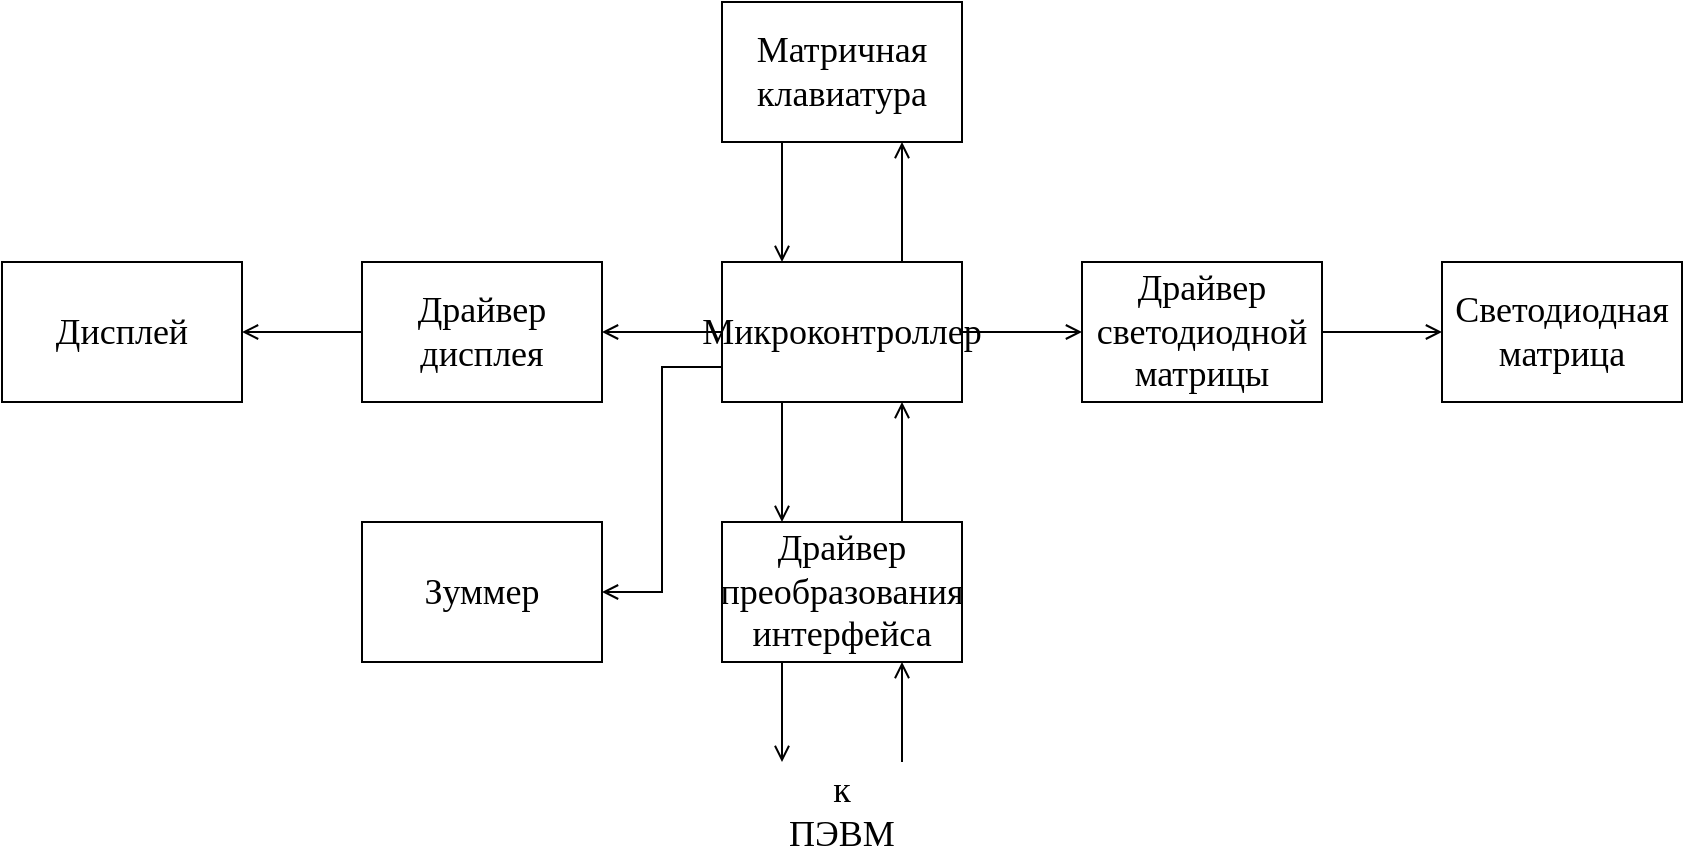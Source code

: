 <mxfile version="20.3.0" type="device" pages="3"><diagram id="gZY5nAi7pSTXaGhtXxRs" name="Страница 1"><mxGraphModel dx="980" dy="663" grid="1" gridSize="10" guides="1" tooltips="1" connect="1" arrows="1" fold="1" page="1" pageScale="1" pageWidth="2336" pageHeight="1654" background="#FFFFFF" math="0" shadow="0"><root><mxCell id="0"/><mxCell id="1" parent="0"/><mxCell id="Z1z3x6iXnalnk8EEtvlS-1" value="&lt;font style=&quot;font-size: 18px;&quot;&gt;Микроконтроллер&lt;/font&gt;" style="rounded=0;whiteSpace=wrap;html=1;fontFamily=GOST type A;fontSource=http%3A%2F%2Ffonts.cdnfonts.com%2Fcss%2Fgost-type-a;" parent="1" vertex="1"><mxGeometry x="420" y="190" width="120" height="70" as="geometry"/></mxCell><mxCell id="Z1z3x6iXnalnk8EEtvlS-2" value="Матричная клавиатура" style="rounded=0;whiteSpace=wrap;html=1;fontFamily=GOST type A;fontSource=http%3A%2F%2Ffonts.cdnfonts.com%2Fcss%2Fgost-type-a;fontSize=18;" parent="1" vertex="1"><mxGeometry x="420" y="60" width="120" height="70" as="geometry"/></mxCell><mxCell id="Z1z3x6iXnalnk8EEtvlS-3" value="Драйвер светодиодной матрицы" style="rounded=0;whiteSpace=wrap;html=1;fontFamily=GOST type A;fontSource=http%3A%2F%2Ffonts.cdnfonts.com%2Fcss%2Fgost-type-a;fontSize=18;" parent="1" vertex="1"><mxGeometry x="600" y="190" width="120" height="70" as="geometry"/></mxCell><mxCell id="Z1z3x6iXnalnk8EEtvlS-4" value="Светодиодная матрица" style="rounded=0;whiteSpace=wrap;html=1;fontFamily=GOST type A;fontSource=http%3A%2F%2Ffonts.cdnfonts.com%2Fcss%2Fgost-type-a;fontSize=18;" parent="1" vertex="1"><mxGeometry x="780" y="190" width="120" height="70" as="geometry"/></mxCell><mxCell id="Z1z3x6iXnalnk8EEtvlS-5" value="Драйвер преобразования интерфейса" style="rounded=0;whiteSpace=wrap;html=1;fontFamily=GOST type A;fontSource=http%3A%2F%2Ffonts.cdnfonts.com%2Fcss%2Fgost-type-a;fontSize=18;" parent="1" vertex="1"><mxGeometry x="420" y="320" width="120" height="70" as="geometry"/></mxCell><mxCell id="Z1z3x6iXnalnk8EEtvlS-6" value="Зуммер" style="rounded=0;whiteSpace=wrap;html=1;fontFamily=GOST type A;fontSource=http%3A%2F%2Ffonts.cdnfonts.com%2Fcss%2Fgost-type-a;fontSize=18;" parent="1" vertex="1"><mxGeometry x="240" y="320" width="120" height="70" as="geometry"/></mxCell><mxCell id="Z1z3x6iXnalnk8EEtvlS-7" value="Драйвер дисплея" style="rounded=0;whiteSpace=wrap;html=1;fontFamily=GOST type A;fontSource=http%3A%2F%2Ffonts.cdnfonts.com%2Fcss%2Fgost-type-a;fontSize=18;" parent="1" vertex="1"><mxGeometry x="240" y="190" width="120" height="70" as="geometry"/></mxCell><mxCell id="Z1z3x6iXnalnk8EEtvlS-8" value="Дисплей" style="rounded=0;whiteSpace=wrap;html=1;fontFamily=GOST type A;fontSource=http%3A%2F%2Ffonts.cdnfonts.com%2Fcss%2Fgost-type-a;fontSize=18;" parent="1" vertex="1"><mxGeometry x="60" y="190" width="120" height="70" as="geometry"/></mxCell><mxCell id="Z1z3x6iXnalnk8EEtvlS-9" value="" style="endArrow=open;html=1;rounded=0;fontFamily=GOST type A;fontSource=http%3A%2F%2Ffonts.cdnfonts.com%2Fcss%2Fgost-type-a;fontSize=18;edgeStyle=orthogonalEdgeStyle;endFill=0;endSize=6;startSize=6;exitX=0;exitY=0.5;exitDx=0;exitDy=0;entryX=1;entryY=0.5;entryDx=0;entryDy=0;" parent="1" source="Z1z3x6iXnalnk8EEtvlS-1" target="Z1z3x6iXnalnk8EEtvlS-7" edge="1"><mxGeometry width="50" height="50" relative="1" as="geometry"><mxPoint x="370" y="170" as="sourcePoint"/><mxPoint x="420" y="120" as="targetPoint"/></mxGeometry></mxCell><mxCell id="Z1z3x6iXnalnk8EEtvlS-10" value="" style="endArrow=open;html=1;rounded=0;fontFamily=GOST type A;fontSource=http%3A%2F%2Ffonts.cdnfonts.com%2Fcss%2Fgost-type-a;fontSize=18;edgeStyle=orthogonalEdgeStyle;endFill=0;endSize=6;startSize=6;exitX=0;exitY=0.5;exitDx=0;exitDy=0;entryX=1;entryY=0.5;entryDx=0;entryDy=0;" parent="1" source="Z1z3x6iXnalnk8EEtvlS-7" target="Z1z3x6iXnalnk8EEtvlS-8" edge="1"><mxGeometry width="50" height="50" relative="1" as="geometry"><mxPoint x="430" y="235" as="sourcePoint"/><mxPoint x="390" y="235" as="targetPoint"/></mxGeometry></mxCell><mxCell id="Z1z3x6iXnalnk8EEtvlS-12" value="" style="endArrow=open;html=1;rounded=0;fontFamily=GOST type A;fontSource=http%3A%2F%2Ffonts.cdnfonts.com%2Fcss%2Fgost-type-a;fontSize=18;edgeStyle=orthogonalEdgeStyle;endFill=0;endSize=6;startSize=6;exitX=1;exitY=0.5;exitDx=0;exitDy=0;entryX=0;entryY=0.5;entryDx=0;entryDy=0;" parent="1" source="Z1z3x6iXnalnk8EEtvlS-1" target="Z1z3x6iXnalnk8EEtvlS-3" edge="1"><mxGeometry width="50" height="50" relative="1" as="geometry"><mxPoint x="550" y="252.5" as="sourcePoint"/><mxPoint x="610" y="350" as="targetPoint"/></mxGeometry></mxCell><mxCell id="Z1z3x6iXnalnk8EEtvlS-13" value="" style="endArrow=open;html=1;rounded=0;fontFamily=GOST type A;fontSource=http%3A%2F%2Ffonts.cdnfonts.com%2Fcss%2Fgost-type-a;fontSize=18;edgeStyle=orthogonalEdgeStyle;endFill=0;endSize=6;startSize=6;exitX=0;exitY=0.75;exitDx=0;exitDy=0;entryX=1;entryY=0.5;entryDx=0;entryDy=0;" parent="1" source="Z1z3x6iXnalnk8EEtvlS-1" target="Z1z3x6iXnalnk8EEtvlS-6" edge="1"><mxGeometry width="50" height="50" relative="1" as="geometry"><mxPoint x="430" y="235" as="sourcePoint"/><mxPoint x="370" y="280" as="targetPoint"/></mxGeometry></mxCell><mxCell id="Z1z3x6iXnalnk8EEtvlS-14" value="" style="endArrow=open;html=1;rounded=0;fontFamily=GOST type A;fontSource=http%3A%2F%2Ffonts.cdnfonts.com%2Fcss%2Fgost-type-a;fontSize=18;edgeStyle=orthogonalEdgeStyle;endFill=0;endSize=6;startSize=6;exitX=0.25;exitY=1;exitDx=0;exitDy=0;entryX=0.25;entryY=0;entryDx=0;entryDy=0;" parent="1" source="Z1z3x6iXnalnk8EEtvlS-1" target="Z1z3x6iXnalnk8EEtvlS-5" edge="1"><mxGeometry width="50" height="50" relative="1" as="geometry"><mxPoint x="430" y="252.5" as="sourcePoint"/><mxPoint x="390" y="365" as="targetPoint"/></mxGeometry></mxCell><mxCell id="Z1z3x6iXnalnk8EEtvlS-15" value="" style="endArrow=open;html=1;rounded=0;fontFamily=GOST type A;fontSource=http%3A%2F%2Ffonts.cdnfonts.com%2Fcss%2Fgost-type-a;fontSize=18;edgeStyle=orthogonalEdgeStyle;endFill=0;endSize=6;startSize=6;exitX=0.75;exitY=0;exitDx=0;exitDy=0;entryX=0.75;entryY=1;entryDx=0;entryDy=0;" parent="1" source="Z1z3x6iXnalnk8EEtvlS-5" target="Z1z3x6iXnalnk8EEtvlS-1" edge="1"><mxGeometry width="50" height="50" relative="1" as="geometry"><mxPoint x="460" y="270" as="sourcePoint"/><mxPoint x="510" y="300" as="targetPoint"/><Array as="points"><mxPoint x="510" y="310"/><mxPoint x="510" y="310"/></Array></mxGeometry></mxCell><mxCell id="Z1z3x6iXnalnk8EEtvlS-16" value="" style="endArrow=open;html=1;rounded=0;fontFamily=GOST type A;fontSource=http%3A%2F%2Ffonts.cdnfonts.com%2Fcss%2Fgost-type-a;fontSize=18;edgeStyle=orthogonalEdgeStyle;endFill=0;endSize=6;startSize=6;exitX=0.25;exitY=1;exitDx=0;exitDy=0;" parent="1" source="Z1z3x6iXnalnk8EEtvlS-2" edge="1"><mxGeometry width="50" height="50" relative="1" as="geometry"><mxPoint x="460" y="270" as="sourcePoint"/><mxPoint x="450" y="190" as="targetPoint"/></mxGeometry></mxCell><mxCell id="Z1z3x6iXnalnk8EEtvlS-17" value="" style="endArrow=open;html=1;rounded=0;fontFamily=GOST type A;fontSource=http%3A%2F%2Ffonts.cdnfonts.com%2Fcss%2Fgost-type-a;fontSize=18;edgeStyle=orthogonalEdgeStyle;endFill=0;endSize=6;startSize=6;exitX=0.75;exitY=0;exitDx=0;exitDy=0;entryX=0.75;entryY=1;entryDx=0;entryDy=0;" parent="1" source="Z1z3x6iXnalnk8EEtvlS-1" target="Z1z3x6iXnalnk8EEtvlS-2" edge="1"><mxGeometry width="50" height="50" relative="1" as="geometry"><mxPoint x="520" y="330" as="sourcePoint"/><mxPoint x="520" y="270" as="targetPoint"/><Array as="points"><mxPoint x="510" y="170"/><mxPoint x="510" y="170"/></Array></mxGeometry></mxCell><mxCell id="Z1z3x6iXnalnk8EEtvlS-18" value="" style="endArrow=open;html=1;rounded=0;fontFamily=GOST type A;fontSource=http%3A%2F%2Ffonts.cdnfonts.com%2Fcss%2Fgost-type-a;fontSize=18;edgeStyle=orthogonalEdgeStyle;endFill=0;endSize=6;startSize=6;entryX=0;entryY=0.5;entryDx=0;entryDy=0;exitX=1;exitY=0.5;exitDx=0;exitDy=0;" parent="1" source="Z1z3x6iXnalnk8EEtvlS-3" target="Z1z3x6iXnalnk8EEtvlS-4" edge="1"><mxGeometry width="50" height="50" relative="1" as="geometry"><mxPoint x="750" y="260" as="sourcePoint"/><mxPoint x="610" y="235" as="targetPoint"/></mxGeometry></mxCell><mxCell id="kAbj_cFuzMYBu99-_kyL-1" value="" style="endArrow=open;html=1;rounded=0;fontFamily=GOST type A;fontSource=http%3A%2F%2Ffonts.cdnfonts.com%2Fcss%2Fgost-type-a;fontSize=18;edgeStyle=orthogonalEdgeStyle;endFill=0;endSize=6;startSize=6;exitX=0.25;exitY=1;exitDx=0;exitDy=0;" parent="1" source="Z1z3x6iXnalnk8EEtvlS-5" edge="1"><mxGeometry width="50" height="50" relative="1" as="geometry"><mxPoint x="460" y="270.0" as="sourcePoint"/><mxPoint x="450" y="440" as="targetPoint"/><Array as="points"><mxPoint x="450" y="410"/><mxPoint x="450" y="410"/></Array></mxGeometry></mxCell><mxCell id="kAbj_cFuzMYBu99-_kyL-2" value="" style="endArrow=open;html=1;rounded=0;fontFamily=GOST type A;fontSource=http%3A%2F%2Ffonts.cdnfonts.com%2Fcss%2Fgost-type-a;fontSize=18;edgeStyle=orthogonalEdgeStyle;endFill=0;endSize=6;startSize=6;entryX=0.75;entryY=1;entryDx=0;entryDy=0;" parent="1" target="Z1z3x6iXnalnk8EEtvlS-5" edge="1"><mxGeometry width="50" height="50" relative="1" as="geometry"><mxPoint x="510" y="440" as="sourcePoint"/><mxPoint x="520" y="270.0" as="targetPoint"/><Array as="points"><mxPoint x="510" y="420"/><mxPoint x="510" y="420"/></Array></mxGeometry></mxCell><mxCell id="kAbj_cFuzMYBu99-_kyL-3" value="&lt;font style=&quot;font-size: 18px;&quot; data-font-src=&quot;http://fonts.cdnfonts.com/css/gost-type-a&quot; face=&quot;GOST type A&quot;&gt;к ПЭВМ&lt;/font&gt;" style="text;html=1;strokeColor=none;fillColor=none;align=center;verticalAlign=middle;whiteSpace=wrap;rounded=0;" parent="1" vertex="1"><mxGeometry x="450" y="450" width="60" height="30" as="geometry"/></mxCell></root></mxGraphModel></diagram><diagram id="JX4YHHlvD8qh0GZZdLt9" name="Страница 2"><mxGraphModel dx="6100" dy="3315" grid="1" gridSize="10" guides="1" tooltips="1" connect="1" arrows="1" fold="1" page="1" pageScale="1" pageWidth="827" pageHeight="1169" math="0" shadow="0"><root><mxCell id="0"/><mxCell id="1" parent="0"/><mxCell id="EBId9_jpeWTl-M9gd-xk-1" value="начало" style="ellipse;whiteSpace=wrap;html=1;" vertex="1" parent="1"><mxGeometry x="440" y="300" width="120" height="40" as="geometry"/></mxCell><mxCell id="EBId9_jpeWTl-M9gd-xk-2" value="init_main( );" style="shape=process;whiteSpace=wrap;html=1;backgroundOutline=1;" vertex="1" parent="1"><mxGeometry x="440" y="370" width="120" height="40" as="geometry"/></mxCell><mxCell id="EBId9_jpeWTl-M9gd-xk-3" value="while(1)" style="rhombus;whiteSpace=wrap;html=1;" vertex="1" parent="1"><mxGeometry x="450" y="460" width="130" height="50" as="geometry"/></mxCell><mxCell id="EBId9_jpeWTl-M9gd-xk-4" value="key = &lt;span class=&quot;pl-c1&quot;&gt;keyboard_get_state&lt;/span&gt;();" style="shape=process;whiteSpace=wrap;html=1;backgroundOutline=1;" vertex="1" parent="1"><mxGeometry x="410" y="570" width="180" height="60" as="geometry"/></mxCell><mxCell id="EBId9_jpeWTl-M9gd-xk-5" value="active == 1?" style="rhombus;whiteSpace=wrap;html=1;" vertex="1" parent="1"><mxGeometry x="450" y="680" width="130" height="50" as="geometry"/></mxCell><mxCell id="EBId9_jpeWTl-M9gd-xk-7" value="&lt;span class=&quot;pl-c1&quot;&gt;leds_move_column&lt;/span&gt;();" style="shape=process;whiteSpace=wrap;html=1;backgroundOutline=1;" vertex="1" parent="1"><mxGeometry x="240" y="760" width="170" height="40" as="geometry"/></mxCell><mxCell id="EBId9_jpeWTl-M9gd-xk-8" value="&lt;span class=&quot;pl-c1&quot;&gt;leds_update&lt;/span&gt;();" style="shape=process;whiteSpace=wrap;html=1;backgroundOutline=1;" vertex="1" parent="1"><mxGeometry x="240" y="870" width="170" height="40" as="geometry"/></mxCell><mxCell id="EBId9_jpeWTl-M9gd-xk-9" value="(key != &lt;span class=&quot;pl-c1&quot;&gt;0&lt;/span&gt;) &amp;amp;&amp;amp; (key &amp;lt;= &lt;span class=&quot;pl-c1&quot;&gt;8&lt;/span&gt;)?" style="rhombus;whiteSpace=wrap;html=1;" vertex="1" parent="1"><mxGeometry x="230" y="970" width="190" height="60" as="geometry"/></mxCell><mxCell id="EBId9_jpeWTl-M9gd-xk-10" value="key == led_line?" style="rhombus;whiteSpace=wrap;html=1;" vertex="1" parent="1"><mxGeometry x="140" y="1090" width="130" height="50" as="geometry"/></mxCell><mxCell id="EBId9_jpeWTl-M9gd-xk-12" value="timer_ms_buff = timer_ms;" style="rounded=0;whiteSpace=wrap;html=1;" vertex="1" parent="1"><mxGeometry x="50" y="1190" width="170" height="40" as="geometry"/></mxCell><mxCell id="EBId9_jpeWTl-M9gd-xk-13" value="&lt;span class=&quot;pl-c1&quot;&gt;display_set_long&lt;/span&gt;(timer_ms_buff);" style="shape=process;whiteSpace=wrap;html=1;backgroundOutline=1;" vertex="1" parent="1"><mxGeometry x="10" y="1320" width="250" height="40" as="geometry"/></mxCell><mxCell id="EBId9_jpeWTl-M9gd-xk-15" value="results[(&lt;span class=&quot;pl-k&quot;&gt;int&lt;/span&gt;) tries_counter] = timer_ms_buff;&lt;br&gt;sum_timer_ms += timer_ms_buff;&lt;br&gt;tries_counter++;&lt;br&gt;timer_ms = &lt;span class=&quot;pl-c1&quot;&gt;0&lt;/span&gt;;" style="rounded=0;whiteSpace=wrap;html=1;align=left;" vertex="1" parent="1"><mxGeometry x="40" y="1430" width="260" height="70" as="geometry"/></mxCell><mxCell id="EBId9_jpeWTl-M9gd-xk-16" value="led_line = &lt;span class=&quot;pl-c1&quot;&gt;leds_random_line&lt;/span&gt;();" style="shape=process;whiteSpace=wrap;html=1;backgroundOutline=1;" vertex="1" parent="1"><mxGeometry x="40" y="1570" width="230" height="40" as="geometry"/></mxCell><mxCell id="EBId9_jpeWTl-M9gd-xk-17" value="&lt;span class=&quot;pl-c1&quot;&gt;buzzer_beep&lt;/span&gt;(BUZZER_DELAY);" style="shape=process;whiteSpace=wrap;html=1;backgroundOutline=1;" vertex="1" parent="1"><mxGeometry x="294" y="1190" width="240" height="40" as="geometry"/></mxCell><mxCell id="EBId9_jpeWTl-M9gd-xk-18" value="key == &lt;span class=&quot;pl-c1&quot;&gt;9?&lt;/span&gt;" style="rhombus;whiteSpace=wrap;html=1;" vertex="1" parent="1"><mxGeometry x="220" y="1674" width="130" height="50" as="geometry"/></mxCell><mxCell id="EBId9_jpeWTl-M9gd-xk-24" value="display_on = &lt;span class=&quot;pl-c1&quot;&gt;0&lt;/span&gt;;" style="rounded=0;whiteSpace=wrap;html=1;" vertex="1" parent="1"><mxGeometry x="75" y="1740" width="125" height="40" as="geometry"/></mxCell><mxCell id="EBId9_jpeWTl-M9gd-xk-25" value="&lt;span class=&quot;pl-c1&quot;&gt;display_off&lt;/span&gt;();" style="shape=process;whiteSpace=wrap;html=1;backgroundOutline=1;" vertex="1" parent="1"><mxGeometry x="75" y="1810" width="120" height="40" as="geometry"/></mxCell><mxCell id="EBId9_jpeWTl-M9gd-xk-27" value="active = &lt;span class=&quot;pl-c1&quot;&gt;0&lt;/span&gt;;" style="rounded=0;whiteSpace=wrap;html=1;" vertex="1" parent="1"><mxGeometry x="70" y="1880" width="125" height="40" as="geometry"/></mxCell><mxCell id="EBId9_jpeWTl-M9gd-xk-29" value="&lt;span class=&quot;pl-c1&quot;&gt;leds_off&lt;/span&gt;();" style="shape=process;whiteSpace=wrap;html=1;backgroundOutline=1;" vertex="1" parent="1"><mxGeometry x="77.5" y="1940" width="120" height="40" as="geometry"/></mxCell><mxCell id="EBId9_jpeWTl-M9gd-xk-30" value="&lt;span class=&quot;pl-c1&quot;&gt;_delay_ms&lt;/span&gt;(OTHER_KEYS_DELAY);" style="shape=process;whiteSpace=wrap;html=1;backgroundOutline=1;" vertex="1" parent="1"><mxGeometry x="60" y="2020" width="260" height="40" as="geometry"/></mxCell><mxCell id="EBId9_jpeWTl-M9gd-xk-31" value="(key == &lt;span class=&quot;pl-c1&quot;&gt;10&lt;/span&gt;) &amp;amp;&amp;amp; &lt;br&gt;(delay_amount &amp;gt; &lt;br&gt;MIN_DELAY)?" style="rhombus;whiteSpace=wrap;html=1;" vertex="1" parent="1"><mxGeometry x="220" y="2100" width="180" height="90" as="geometry"/></mxCell><mxCell id="EBId9_jpeWTl-M9gd-xk-33" value="delay_amount -= DELAY_STEP;" style="rounded=0;whiteSpace=wrap;html=1;" vertex="1" parent="1"><mxGeometry x="77.5" y="2190" width="125" height="40" as="geometry"/></mxCell><mxCell id="EBId9_jpeWTl-M9gd-xk-34" value="(key == &lt;span class=&quot;pl-c1&quot;&gt;11&lt;/span&gt;) &amp;amp;&amp;amp; &lt;br&gt;(delay_amount &amp;lt;&lt;br&gt;MAX_DELAY)?" style="rhombus;whiteSpace=wrap;html=1;" vertex="1" parent="1"><mxGeometry x="220" y="2280" width="180" height="90" as="geometry"/></mxCell><mxCell id="EBId9_jpeWTl-M9gd-xk-35" value="delay_amount += DELAY_STEP;" style="rounded=0;whiteSpace=wrap;html=1;" vertex="1" parent="1"><mxGeometry x="77.5" y="2370" width="125" height="40" as="geometry"/></mxCell><mxCell id="EBId9_jpeWTl-M9gd-xk-36" value="tries_counter == K?" style="rhombus;whiteSpace=wrap;html=1;" vertex="1" parent="1"><mxGeometry x="240" y="2460" width="150" height="60" as="geometry"/></mxCell><mxCell id="EBId9_jpeWTl-M9gd-xk-37" value="&lt;span class=&quot;pl-c1&quot;&gt;display_set_long&lt;/span&gt;(sum_timer_ms / K);" style="shape=process;whiteSpace=wrap;html=1;backgroundOutline=1;" vertex="1" parent="1"><mxGeometry x="5" y="2580" width="270" height="50" as="geometry"/></mxCell><mxCell id="EBId9_jpeWTl-M9gd-xk-38" value="&lt;span class=&quot;pl-c1&quot;&gt;leds_off&lt;/span&gt;();" style="shape=process;whiteSpace=wrap;html=1;backgroundOutline=1;" vertex="1" parent="1"><mxGeometry x="77.5" y="2670" width="120" height="40" as="geometry"/></mxCell><mxCell id="EBId9_jpeWTl-M9gd-xk-39" value="active = &lt;span class=&quot;pl-c1&quot;&gt;0&lt;/span&gt;;" style="rounded=0;whiteSpace=wrap;html=1;" vertex="1" parent="1"><mxGeometry x="77.5" y="2760" width="125" height="40" as="geometry"/></mxCell><mxCell id="EBId9_jpeWTl-M9gd-xk-40" value="&lt;span class=&quot;pl-c1&quot;&gt;_delay_ms&lt;/span&gt;(delay_amount);&amp;nbsp;" style="shape=process;whiteSpace=wrap;html=1;backgroundOutline=1;" vertex="1" parent="1"><mxGeometry x="205" y="2883" width="210" height="40" as="geometry"/></mxCell><mxCell id="EBId9_jpeWTl-M9gd-xk-41" value="key == &lt;span class=&quot;pl-c1&quot;&gt;9?&lt;/span&gt;" style="rhombus;whiteSpace=wrap;html=1;" vertex="1" parent="1"><mxGeometry x="960" y="790" width="130" height="50" as="geometry"/></mxCell><mxCell id="EBId9_jpeWTl-M9gd-xk-43" value="display_on = &lt;span class=&quot;pl-c1&quot;&gt;1&lt;/span&gt;;&lt;br&gt;active = &lt;span class=&quot;pl-c1&quot;&gt;1&lt;/span&gt;;&lt;br&gt;tries_counter = &lt;span class=&quot;pl-c1&quot;&gt;0&lt;/span&gt;;&lt;br&gt;sum_timer_ms = &lt;span class=&quot;pl-c1&quot;&gt;0&lt;/span&gt;;&lt;br&gt;timer_ms = &lt;span class=&quot;pl-c1&quot;&gt;0&lt;/span&gt;;" style="rounded=0;whiteSpace=wrap;html=1;align=left;" vertex="1" parent="1"><mxGeometry x="790" y="904" width="260" height="86" as="geometry"/></mxCell><mxCell id="EBId9_jpeWTl-M9gd-xk-44" value="&lt;span class=&quot;pl-c1&quot;&gt;display_off&lt;/span&gt;();" style="shape=process;whiteSpace=wrap;html=1;backgroundOutline=1;" vertex="1" parent="1"><mxGeometry x="270" y="1810" width="120" height="40" as="geometry"/></mxCell><mxCell id="EBId9_jpeWTl-M9gd-xk-45" value="&lt;span class=&quot;pl-c1&quot;&gt;display_set_long&lt;/span&gt;(&lt;span class=&quot;pl-c1&quot;&gt;0&lt;/span&gt;);" style="shape=process;whiteSpace=wrap;html=1;backgroundOutline=1;" vertex="1" parent="1"><mxGeometry x="840" y="840" width="150" height="40" as="geometry"/></mxCell><mxCell id="EBId9_jpeWTl-M9gd-xk-46" value="led_line = &lt;span class=&quot;pl-c1&quot;&gt;leds_random_line&lt;/span&gt;();" style="shape=process;whiteSpace=wrap;html=1;backgroundOutline=1;" vertex="1" parent="1"><mxGeometry x="807" y="1030" width="230" height="40" as="geometry"/></mxCell><mxCell id="EBId9_jpeWTl-M9gd-xk-47" value="key == 12&lt;span class=&quot;pl-c1&quot;&gt;?&lt;/span&gt;" style="rhombus;whiteSpace=wrap;html=1;" vertex="1" parent="1"><mxGeometry x="960" y="1180" width="130" height="50" as="geometry"/></mxCell><mxCell id="EBId9_jpeWTl-M9gd-xk-48" value="tries_counter == K?" style="rhombus;whiteSpace=wrap;html=1;" vertex="1" parent="1"><mxGeometry x="880" y="1260" width="150" height="60" as="geometry"/></mxCell><mxCell id="EBId9_jpeWTl-M9gd-xk-49" value="&lt;span class=&quot;pl-c1&quot;&gt;uart_send_data&lt;/span&gt;(results, K, sum_timer_ms / K);" style="shape=process;whiteSpace=wrap;html=1;backgroundOutline=1;" vertex="1" parent="1"><mxGeometry x="740" y="1350" width="190" height="50" as="geometry"/></mxCell><mxCell id="EBId9_jpeWTl-M9gd-xk-50" value="&lt;span class=&quot;pl-c1&quot;&gt;_delay_ms&lt;/span&gt;(OTHER_KEYS_DELAY);" style="shape=process;whiteSpace=wrap;html=1;backgroundOutline=1;" vertex="1" parent="1"><mxGeometry x="910" y="1490" width="260" height="40" as="geometry"/></mxCell></root></mxGraphModel></diagram><diagram id="600SEMPIStYEVnfeM5Te" name="Страница 3"><mxGraphModel dx="1089" dy="737" grid="1" gridSize="10" guides="1" tooltips="1" connect="1" arrows="1" fold="1" page="1" pageScale="1" pageWidth="827" pageHeight="1169" math="0" shadow="0"><root><mxCell id="0"/><mxCell id="1" parent="0"/><mxCell id="huWvaAN-PIhqWtv9XLAZ-39" value="" style="edgeStyle=orthogonalEdgeStyle;rounded=0;orthogonalLoop=1;jettySize=auto;html=1;" parent="1" source="huWvaAN-PIhqWtv9XLAZ-1" target="huWvaAN-PIhqWtv9XLAZ-2" edge="1"><mxGeometry relative="1" as="geometry"/></mxCell><mxCell id="huWvaAN-PIhqWtv9XLAZ-1" value="начало" style="ellipse;whiteSpace=wrap;html=1;" parent="1" vertex="1"><mxGeometry x="381" y="40" width="120" height="40" as="geometry"/></mxCell><mxCell id="huWvaAN-PIhqWtv9XLAZ-40" value="" style="edgeStyle=orthogonalEdgeStyle;rounded=0;orthogonalLoop=1;jettySize=auto;html=1;" parent="1" source="huWvaAN-PIhqWtv9XLAZ-2" target="huWvaAN-PIhqWtv9XLAZ-3" edge="1"><mxGeometry relative="1" as="geometry"/></mxCell><mxCell id="huWvaAN-PIhqWtv9XLAZ-2" value="init_main( );" style="shape=process;whiteSpace=wrap;html=1;backgroundOutline=1;" parent="1" vertex="1"><mxGeometry x="381" y="100" width="120" height="40" as="geometry"/></mxCell><mxCell id="huWvaAN-PIhqWtv9XLAZ-41" value="" style="edgeStyle=orthogonalEdgeStyle;rounded=0;orthogonalLoop=1;jettySize=auto;html=1;" parent="1" source="huWvaAN-PIhqWtv9XLAZ-3" target="huWvaAN-PIhqWtv9XLAZ-4" edge="1"><mxGeometry relative="1" as="geometry"/></mxCell><mxCell id="huWvaAN-PIhqWtv9XLAZ-3" value="while(1)" style="rhombus;whiteSpace=wrap;html=1;" parent="1" vertex="1"><mxGeometry x="376" y="160" width="130" height="50" as="geometry"/></mxCell><mxCell id="huWvaAN-PIhqWtv9XLAZ-42" value="" style="edgeStyle=orthogonalEdgeStyle;rounded=0;orthogonalLoop=1;jettySize=auto;html=1;" parent="1" source="huWvaAN-PIhqWtv9XLAZ-4" target="huWvaAN-PIhqWtv9XLAZ-5" edge="1"><mxGeometry relative="1" as="geometry"/></mxCell><mxCell id="huWvaAN-PIhqWtv9XLAZ-4" value="key = &lt;span class=&quot;pl-c1&quot;&gt;keyboard_get_state&lt;/span&gt;();" style="shape=process;whiteSpace=wrap;html=1;backgroundOutline=1;" parent="1" vertex="1"><mxGeometry x="351" y="240" width="180" height="60" as="geometry"/></mxCell><mxCell id="huWvaAN-PIhqWtv9XLAZ-5" value="active == 1?" style="rhombus;whiteSpace=wrap;html=1;" parent="1" vertex="1"><mxGeometry x="376" y="330" width="130" height="50" as="geometry"/></mxCell><mxCell id="huWvaAN-PIhqWtv9XLAZ-8" value="(key != &lt;span class=&quot;pl-c1&quot;&gt;0&lt;/span&gt;) &amp;amp;&amp;amp; (key &amp;lt;= &lt;span class=&quot;pl-c1&quot;&gt;8&lt;/span&gt;)?" style="rhombus;whiteSpace=wrap;html=1;" parent="1" vertex="1"><mxGeometry x="249" y="390" width="190" height="60" as="geometry"/></mxCell><mxCell id="huWvaAN-PIhqWtv9XLAZ-9" value="key == led_line?" style="rhombus;whiteSpace=wrap;html=1;" parent="1" vertex="1"><mxGeometry x="159" y="450" width="130" height="50" as="geometry"/></mxCell><mxCell id="huWvaAN-PIhqWtv9XLAZ-44" value="" style="edgeStyle=orthogonalEdgeStyle;rounded=0;orthogonalLoop=1;jettySize=auto;html=1;" parent="1" source="huWvaAN-PIhqWtv9XLAZ-10" target="huWvaAN-PIhqWtv9XLAZ-11" edge="1"><mxGeometry relative="1" as="geometry"/></mxCell><mxCell id="huWvaAN-PIhqWtv9XLAZ-10" value="timer_ms_buff = timer_ms;" style="rounded=0;whiteSpace=wrap;html=1;" parent="1" vertex="1"><mxGeometry x="59" y="505" width="170" height="40" as="geometry"/></mxCell><mxCell id="huWvaAN-PIhqWtv9XLAZ-45" value="" style="edgeStyle=orthogonalEdgeStyle;rounded=0;orthogonalLoop=1;jettySize=auto;html=1;" parent="1" source="huWvaAN-PIhqWtv9XLAZ-11" target="huWvaAN-PIhqWtv9XLAZ-12" edge="1"><mxGeometry relative="1" as="geometry"/></mxCell><mxCell id="huWvaAN-PIhqWtv9XLAZ-11" value="&lt;span class=&quot;pl-c1&quot;&gt;display_set_long&lt;/span&gt;(&lt;br&gt;timer_ms_buff);" style="shape=process;whiteSpace=wrap;html=1;backgroundOutline=1;" parent="1" vertex="1"><mxGeometry x="60.25" y="570" width="167.5" height="40" as="geometry"/></mxCell><mxCell id="huWvaAN-PIhqWtv9XLAZ-46" value="" style="edgeStyle=orthogonalEdgeStyle;rounded=0;orthogonalLoop=1;jettySize=auto;html=1;" parent="1" source="huWvaAN-PIhqWtv9XLAZ-12" target="huWvaAN-PIhqWtv9XLAZ-13" edge="1"><mxGeometry relative="1" as="geometry"/></mxCell><mxCell id="huWvaAN-PIhqWtv9XLAZ-12" value="results[(&lt;span class=&quot;pl-k&quot;&gt;int&lt;/span&gt;) tries_counter] = &lt;br&gt;&lt;span style=&quot;white-space: pre;&quot;&gt;&#9;&lt;/span&gt;timer_ms_buff;&lt;br&gt;sum_timer_ms += &lt;br&gt;&lt;span style=&quot;white-space: pre;&quot;&gt;&#9;&lt;/span&gt;timer_ms_buff;&lt;br&gt;tries_counter++;&lt;br&gt;timer_ms = &lt;span class=&quot;pl-c1&quot;&gt;0&lt;/span&gt;;" style="rounded=0;whiteSpace=wrap;html=1;align=left;" parent="1" vertex="1"><mxGeometry x="61.5" y="640" width="165" height="105" as="geometry"/></mxCell><mxCell id="huWvaAN-PIhqWtv9XLAZ-13" value="led_line = &lt;br&gt;&lt;span class=&quot;pl-c1&quot;&gt;leds_random_line&lt;/span&gt;();" style="shape=process;whiteSpace=wrap;html=1;backgroundOutline=1;" parent="1" vertex="1"><mxGeometry x="67.75" y="770" width="152.5" height="40" as="geometry"/></mxCell><mxCell id="huWvaAN-PIhqWtv9XLAZ-14" value="&lt;span class=&quot;pl-c1&quot;&gt;buzzer_beep&lt;/span&gt;(&lt;br&gt;BUZZER_DELAY);" style="shape=process;whiteSpace=wrap;html=1;backgroundOutline=1;" parent="1" vertex="1"><mxGeometry x="259" y="505" width="145" height="40" as="geometry"/></mxCell><mxCell id="huWvaAN-PIhqWtv9XLAZ-15" value="key == &lt;span class=&quot;pl-c1&quot;&gt;9?&lt;/span&gt;" style="rhombus;whiteSpace=wrap;html=1;" parent="1" vertex="1"><mxGeometry x="354" y="1238" width="130" height="50" as="geometry"/></mxCell><mxCell id="huWvaAN-PIhqWtv9XLAZ-16" value="display_on = &lt;span class=&quot;pl-c1&quot;&gt;0&lt;/span&gt;;" style="rounded=0;whiteSpace=wrap;html=1;" parent="1" vertex="1"><mxGeometry x="257.5" y="1288" width="125" height="40" as="geometry"/></mxCell><mxCell id="huWvaAN-PIhqWtv9XLAZ-17" value="&lt;span class=&quot;pl-c1&quot;&gt;display_off&lt;/span&gt;();" style="shape=process;whiteSpace=wrap;html=1;backgroundOutline=1;" parent="1" vertex="1"><mxGeometry x="260" y="1358" width="120" height="40" as="geometry"/></mxCell><mxCell id="huWvaAN-PIhqWtv9XLAZ-18" value="active = &lt;span class=&quot;pl-c1&quot;&gt;0&lt;/span&gt;;" style="rounded=0;whiteSpace=wrap;html=1;" parent="1" vertex="1"><mxGeometry x="257.5" y="1428" width="125" height="40" as="geometry"/></mxCell><mxCell id="huWvaAN-PIhqWtv9XLAZ-19" value="&lt;span class=&quot;pl-c1&quot;&gt;leds_off&lt;/span&gt;();" style="shape=process;whiteSpace=wrap;html=1;backgroundOutline=1;" parent="1" vertex="1"><mxGeometry x="260" y="1508" width="120" height="40" as="geometry"/></mxCell><mxCell id="huWvaAN-PIhqWtv9XLAZ-20" value="&lt;span class=&quot;pl-c1&quot;&gt;_delay_ms&lt;/span&gt;(OTHER_KEYS_DELAY);" style="shape=process;whiteSpace=wrap;html=1;backgroundOutline=1;" parent="1" vertex="1"><mxGeometry x="190" y="1578" width="260" height="40" as="geometry"/></mxCell><mxCell id="huWvaAN-PIhqWtv9XLAZ-21" value="(key == &lt;span class=&quot;pl-c1&quot;&gt;10&lt;/span&gt;) &amp;amp;&amp;amp; &lt;br&gt;(delay_amount &amp;gt; &lt;br&gt;MIN_DELAY)?" style="rhombus;whiteSpace=wrap;html=1;" parent="1" vertex="1"><mxGeometry x="329" y="1648" width="180" height="90" as="geometry"/></mxCell><mxCell id="huWvaAN-PIhqWtv9XLAZ-22" value="delay_amount -= DELAY_STEP;" style="rounded=0;whiteSpace=wrap;html=1;" parent="1" vertex="1"><mxGeometry x="214" y="1722" width="125" height="40" as="geometry"/></mxCell><mxCell id="huWvaAN-PIhqWtv9XLAZ-23" value="(key == &lt;span class=&quot;pl-c1&quot;&gt;11&lt;/span&gt;) &amp;amp;&amp;amp; &lt;br&gt;(delay_amount &amp;lt;&lt;br&gt;MAX_DELAY)?" style="rhombus;whiteSpace=wrap;html=1;" parent="1" vertex="1"><mxGeometry x="329" y="1798" width="180" height="90" as="geometry"/></mxCell><mxCell id="huWvaAN-PIhqWtv9XLAZ-24" value="delay_amount += DELAY_STEP;" style="rounded=0;whiteSpace=wrap;html=1;" parent="1" vertex="1"><mxGeometry x="214" y="1878" width="125" height="40" as="geometry"/></mxCell><mxCell id="huWvaAN-PIhqWtv9XLAZ-25" value="tries_counter == K?" style="rhombus;whiteSpace=wrap;html=1;" parent="1" vertex="1"><mxGeometry x="344" y="1958" width="150" height="60" as="geometry"/></mxCell><mxCell id="huWvaAN-PIhqWtv9XLAZ-26" value="&lt;span class=&quot;pl-c1&quot;&gt;display_set_long&lt;/span&gt;(&lt;br&gt;sum_timer_ms / K);" style="shape=process;whiteSpace=wrap;html=1;backgroundOutline=1;" parent="1" vertex="1"><mxGeometry x="196.5" y="2008" width="160" height="50" as="geometry"/></mxCell><mxCell id="qQ7YEJzIh79Aw3Jxaxve-14" value="" style="edgeStyle=orthogonalEdgeStyle;rounded=0;orthogonalLoop=1;jettySize=auto;html=1;" parent="1" source="huWvaAN-PIhqWtv9XLAZ-27" target="huWvaAN-PIhqWtv9XLAZ-28" edge="1"><mxGeometry relative="1" as="geometry"/></mxCell><mxCell id="huWvaAN-PIhqWtv9XLAZ-27" value="&lt;span class=&quot;pl-c1&quot;&gt;leds_off&lt;/span&gt;();" style="shape=process;whiteSpace=wrap;html=1;backgroundOutline=1;" parent="1" vertex="1"><mxGeometry x="214" y="2078" width="120" height="40" as="geometry"/></mxCell><mxCell id="huWvaAN-PIhqWtv9XLAZ-28" value="active = &lt;span class=&quot;pl-c1&quot;&gt;0&lt;/span&gt;;" style="rounded=0;whiteSpace=wrap;html=1;" parent="1" vertex="1"><mxGeometry x="211.5" y="2148" width="125" height="40" as="geometry"/></mxCell><mxCell id="huWvaAN-PIhqWtv9XLAZ-30" value="key == &lt;span class=&quot;pl-c1&quot;&gt;9?&lt;/span&gt;" style="rhombus;whiteSpace=wrap;html=1;" parent="1" vertex="1"><mxGeometry x="591" y="380" width="130" height="50" as="geometry"/></mxCell><mxCell id="huWvaAN-PIhqWtv9XLAZ-51" value="" style="edgeStyle=orthogonalEdgeStyle;rounded=0;orthogonalLoop=1;jettySize=auto;html=1;" parent="1" source="huWvaAN-PIhqWtv9XLAZ-31" target="huWvaAN-PIhqWtv9XLAZ-34" edge="1"><mxGeometry relative="1" as="geometry"/></mxCell><mxCell id="huWvaAN-PIhqWtv9XLAZ-31" value="display_on = &lt;span class=&quot;pl-c1&quot;&gt;1&lt;/span&gt;;&lt;br&gt;active = &lt;span class=&quot;pl-c1&quot;&gt;1&lt;/span&gt;;&lt;br&gt;tries_counter = &lt;span class=&quot;pl-c1&quot;&gt;0&lt;/span&gt;;&lt;br&gt;sum_timer_ms = &lt;span class=&quot;pl-c1&quot;&gt;0&lt;/span&gt;;&lt;br&gt;timer_ms = &lt;span class=&quot;pl-c1&quot;&gt;0&lt;/span&gt;;" style="rounded=0;whiteSpace=wrap;html=1;align=left;" parent="1" vertex="1"><mxGeometry x="516" y="512" width="120" height="86" as="geometry"/></mxCell><mxCell id="huWvaAN-PIhqWtv9XLAZ-50" value="" style="edgeStyle=orthogonalEdgeStyle;rounded=0;orthogonalLoop=1;jettySize=auto;html=1;" parent="1" source="huWvaAN-PIhqWtv9XLAZ-33" target="huWvaAN-PIhqWtv9XLAZ-31" edge="1"><mxGeometry relative="1" as="geometry"/></mxCell><mxCell id="huWvaAN-PIhqWtv9XLAZ-33" value="&lt;span class=&quot;pl-c1&quot;&gt;display_set_long&lt;/span&gt;(&lt;span class=&quot;pl-c1&quot;&gt;0&lt;/span&gt;);" style="shape=process;whiteSpace=wrap;html=1;backgroundOutline=1;" parent="1" vertex="1"><mxGeometry x="501" y="440" width="150" height="40" as="geometry"/></mxCell><mxCell id="huWvaAN-PIhqWtv9XLAZ-34" value="led_line = &lt;br&gt;&lt;span class=&quot;pl-c1&quot;&gt;leds_random_line&lt;/span&gt;();" style="shape=process;whiteSpace=wrap;html=1;backgroundOutline=1;" parent="1" vertex="1"><mxGeometry x="496" y="625" width="160" height="40" as="geometry"/></mxCell><mxCell id="huWvaAN-PIhqWtv9XLAZ-35" value="(key == 12) &amp;amp;&amp;amp; &lt;br&gt;(tries_counter == K)&lt;span class=&quot;pl-c1&quot;&gt;?&lt;/span&gt;" style="rhombus;whiteSpace=wrap;html=1;" parent="1" vertex="1"><mxGeometry x="568.5" y="700" width="175" height="80" as="geometry"/></mxCell><mxCell id="huWvaAN-PIhqWtv9XLAZ-37" value="&lt;span class=&quot;pl-c1&quot;&gt;uart_send_data&lt;/span&gt;(results, K, sum_timer_ms / K);" style="shape=process;whiteSpace=wrap;html=1;backgroundOutline=1;" parent="1" vertex="1"><mxGeometry x="451" y="805" width="190" height="50" as="geometry"/></mxCell><mxCell id="huWvaAN-PIhqWtv9XLAZ-43" value="" style="endArrow=classic;html=1;rounded=0;exitX=0;exitY=0.5;exitDx=0;exitDy=0;edgeStyle=orthogonalEdgeStyle;entryX=0.5;entryY=0;entryDx=0;entryDy=0;" parent="1" source="huWvaAN-PIhqWtv9XLAZ-5" target="huWvaAN-PIhqWtv9XLAZ-8" edge="1"><mxGeometry width="50" height="50" relative="1" as="geometry"><mxPoint x="301" y="430" as="sourcePoint"/><mxPoint x="310" y="350" as="targetPoint"/></mxGeometry></mxCell><mxCell id="huWvaAN-PIhqWtv9XLAZ-54" value="" style="endArrow=classic;html=1;rounded=0;entryX=0.5;entryY=0;entryDx=0;entryDy=0;exitX=0;exitY=0.5;exitDx=0;exitDy=0;edgeStyle=orthogonalEdgeStyle;" parent="1" source="huWvaAN-PIhqWtv9XLAZ-8" target="huWvaAN-PIhqWtv9XLAZ-9" edge="1"><mxGeometry width="50" height="50" relative="1" as="geometry"><mxPoint x="384" y="245" as="sourcePoint"/><mxPoint x="354" y="280" as="targetPoint"/></mxGeometry></mxCell><mxCell id="huWvaAN-PIhqWtv9XLAZ-55" value="" style="endArrow=classic;html=1;rounded=0;entryX=0.5;entryY=0;entryDx=0;entryDy=0;exitX=0;exitY=0.5;exitDx=0;exitDy=0;edgeStyle=orthogonalEdgeStyle;" parent="1" source="huWvaAN-PIhqWtv9XLAZ-9" target="huWvaAN-PIhqWtv9XLAZ-10" edge="1"><mxGeometry width="50" height="50" relative="1" as="geometry"><mxPoint x="259" y="445" as="sourcePoint"/><mxPoint x="234" y="490" as="targetPoint"/></mxGeometry></mxCell><mxCell id="huWvaAN-PIhqWtv9XLAZ-56" value="" style="endArrow=classic;html=1;rounded=0;entryX=0.5;entryY=0;entryDx=0;entryDy=0;exitX=1;exitY=0.5;exitDx=0;exitDy=0;edgeStyle=orthogonalEdgeStyle;" parent="1" source="huWvaAN-PIhqWtv9XLAZ-9" target="huWvaAN-PIhqWtv9XLAZ-14" edge="1"><mxGeometry width="50" height="50" relative="1" as="geometry"><mxPoint x="169" y="515" as="sourcePoint"/><mxPoint x="154" y="580" as="targetPoint"/></mxGeometry></mxCell><mxCell id="huWvaAN-PIhqWtv9XLAZ-57" value="А" style="ellipse;whiteSpace=wrap;html=1;aspect=fixed;" parent="1" vertex="1"><mxGeometry x="324" y="940" width="40" height="40" as="geometry"/></mxCell><mxCell id="huWvaAN-PIhqWtv9XLAZ-58" value="Б" style="ellipse;whiteSpace=wrap;html=1;aspect=fixed;" parent="1" vertex="1"><mxGeometry x="324" y="1000" width="40" height="40" as="geometry"/></mxCell><mxCell id="huWvaAN-PIhqWtv9XLAZ-59" value="" style="endArrow=classic;html=1;rounded=0;entryX=0.5;entryY=0;entryDx=0;entryDy=0;exitX=0.5;exitY=1;exitDx=0;exitDy=0;edgeStyle=orthogonalEdgeStyle;" parent="1" source="huWvaAN-PIhqWtv9XLAZ-14" target="huWvaAN-PIhqWtv9XLAZ-57" edge="1"><mxGeometry width="50" height="50" relative="1" as="geometry"><mxPoint x="299" y="515" as="sourcePoint"/><mxPoint x="341.5" y="580" as="targetPoint"/><Array as="points"><mxPoint x="332" y="890"/><mxPoint x="224" y="890"/><mxPoint x="224" y="920"/><mxPoint x="344" y="920"/></Array></mxGeometry></mxCell><mxCell id="huWvaAN-PIhqWtv9XLAZ-60" value="" style="endArrow=classic;html=1;rounded=0;entryX=0.5;entryY=0;entryDx=0;entryDy=0;exitX=0.5;exitY=1;exitDx=0;exitDy=0;edgeStyle=orthogonalEdgeStyle;" parent="1" source="CNJga0CMV5VUqDruZGMZ-1" target="huWvaAN-PIhqWtv9XLAZ-57" edge="1"><mxGeometry width="50" height="50" relative="1" as="geometry"><mxPoint x="341.5" y="620" as="sourcePoint"/><mxPoint x="234" y="930" as="targetPoint"/><Array as="points"><mxPoint x="144" y="890"/><mxPoint x="224" y="890"/><mxPoint x="224" y="920"/><mxPoint x="344" y="920"/></Array></mxGeometry></mxCell><mxCell id="huWvaAN-PIhqWtv9XLAZ-62" value="" style="edgeStyle=orthogonalEdgeStyle;rounded=0;orthogonalLoop=1;jettySize=auto;html=1;exitX=0.5;exitY=1;exitDx=0;exitDy=0;" parent="1" source="RlHwwjVVWcHhes8a44ak-2" edge="1"><mxGeometry relative="1" as="geometry"><mxPoint x="420" y="1060" as="sourcePoint"/><mxPoint x="441" y="150" as="targetPoint"/><Array as="points"><mxPoint x="522" y="1150"/><mxPoint x="41" y="1150"/><mxPoint x="41" y="150"/></Array></mxGeometry></mxCell><mxCell id="huWvaAN-PIhqWtv9XLAZ-63" value="" style="edgeStyle=orthogonalEdgeStyle;rounded=0;orthogonalLoop=1;jettySize=auto;html=1;entryX=0.5;entryY=0;entryDx=0;entryDy=0;exitX=1;exitY=0.5;exitDx=0;exitDy=0;" parent="1" source="huWvaAN-PIhqWtv9XLAZ-5" target="huWvaAN-PIhqWtv9XLAZ-30" edge="1"><mxGeometry relative="1" as="geometry"><mxPoint x="451" y="310" as="sourcePoint"/><mxPoint x="451" y="340" as="targetPoint"/></mxGeometry></mxCell><mxCell id="huWvaAN-PIhqWtv9XLAZ-64" value="" style="edgeStyle=orthogonalEdgeStyle;rounded=0;orthogonalLoop=1;jettySize=auto;html=1;entryX=0.5;entryY=0;entryDx=0;entryDy=0;exitX=0;exitY=0.5;exitDx=0;exitDy=0;" parent="1" source="huWvaAN-PIhqWtv9XLAZ-30" target="huWvaAN-PIhqWtv9XLAZ-33" edge="1"><mxGeometry relative="1" as="geometry"><mxPoint x="426" y="360.0" as="sourcePoint"/><mxPoint x="666" y="390.0" as="targetPoint"/></mxGeometry></mxCell><mxCell id="huWvaAN-PIhqWtv9XLAZ-65" value="" style="edgeStyle=orthogonalEdgeStyle;rounded=0;orthogonalLoop=1;jettySize=auto;html=1;entryX=0.5;entryY=0;entryDx=0;entryDy=0;exitX=1;exitY=0.5;exitDx=0;exitDy=0;" parent="1" source="huWvaAN-PIhqWtv9XLAZ-30" target="huWvaAN-PIhqWtv9XLAZ-35" edge="1"><mxGeometry relative="1" as="geometry"><mxPoint x="601" y="415" as="sourcePoint"/><mxPoint x="586" y="450" as="targetPoint"/><Array as="points"><mxPoint x="741" y="405"/><mxPoint x="741" y="685"/><mxPoint x="656" y="685"/></Array></mxGeometry></mxCell><mxCell id="huWvaAN-PIhqWtv9XLAZ-66" value="" style="edgeStyle=orthogonalEdgeStyle;rounded=0;orthogonalLoop=1;jettySize=auto;html=1;entryX=0.5;entryY=0;entryDx=0;entryDy=0;exitX=0.5;exitY=1;exitDx=0;exitDy=0;" parent="1" source="huWvaAN-PIhqWtv9XLAZ-34" target="huWvaAN-PIhqWtv9XLAZ-35" edge="1"><mxGeometry relative="1" as="geometry"><mxPoint x="586.048" y="608" as="sourcePoint"/><mxPoint x="586.048" y="635" as="targetPoint"/></mxGeometry></mxCell><mxCell id="huWvaAN-PIhqWtv9XLAZ-67" value="" style="edgeStyle=orthogonalEdgeStyle;rounded=0;orthogonalLoop=1;jettySize=auto;html=1;entryX=0.5;entryY=0;entryDx=0;entryDy=0;exitX=0;exitY=0.5;exitDx=0;exitDy=0;" parent="1" source="huWvaAN-PIhqWtv9XLAZ-35" target="huWvaAN-PIhqWtv9XLAZ-37" edge="1"><mxGeometry relative="1" as="geometry"><mxPoint x="586" y="675" as="sourcePoint"/><mxPoint x="666" y="710" as="targetPoint"/></mxGeometry></mxCell><mxCell id="huWvaAN-PIhqWtv9XLAZ-70" value="" style="endArrow=none;html=1;rounded=0;edgeStyle=orthogonalEdgeStyle;entryX=1;entryY=0.5;entryDx=0;entryDy=0;exitX=0.5;exitY=0;exitDx=0;exitDy=0;startArrow=classic;startFill=1;" parent="1" target="huWvaAN-PIhqWtv9XLAZ-58" edge="1" source="RlHwwjVVWcHhes8a44ak-2"><mxGeometry width="50" height="50" relative="1" as="geometry"><mxPoint x="380" y="1100" as="sourcePoint"/><mxPoint x="656" y="945" as="targetPoint"/><Array as="points"><mxPoint x="522" y="1020"/></Array></mxGeometry></mxCell><mxCell id="qQ7YEJzIh79Aw3Jxaxve-2" value="" style="edgeStyle=orthogonalEdgeStyle;rounded=0;orthogonalLoop=1;jettySize=auto;html=1;entryX=0.5;entryY=0;entryDx=0;entryDy=0;exitX=0;exitY=0.5;exitDx=0;exitDy=0;" parent="1" source="huWvaAN-PIhqWtv9XLAZ-15" target="huWvaAN-PIhqWtv9XLAZ-16" edge="1"><mxGeometry relative="1" as="geometry"><mxPoint x="575" y="833" as="sourcePoint"/><mxPoint x="685" y="883" as="targetPoint"/><Array as="points"><mxPoint x="319" y="1263"/><mxPoint x="319" y="1288"/></Array></mxGeometry></mxCell><mxCell id="qQ7YEJzIh79Aw3Jxaxve-3" value="" style="edgeStyle=orthogonalEdgeStyle;rounded=0;orthogonalLoop=1;jettySize=auto;html=1;entryX=0.5;entryY=0;entryDx=0;entryDy=0;exitX=0.5;exitY=1;exitDx=0;exitDy=0;" parent="1" source="huWvaAN-PIhqWtv9XLAZ-16" target="huWvaAN-PIhqWtv9XLAZ-17" edge="1"><mxGeometry relative="1" as="geometry"><mxPoint x="412.5" y="1257" as="sourcePoint"/><mxPoint x="330" y="1298" as="targetPoint"/><Array as="points"><mxPoint x="320.5" y="1332"/><mxPoint x="320.5" y="1332"/><mxPoint x="320.5" y="1358"/></Array></mxGeometry></mxCell><mxCell id="qQ7YEJzIh79Aw3Jxaxve-4" value="" style="edgeStyle=orthogonalEdgeStyle;rounded=0;orthogonalLoop=1;jettySize=auto;html=1;entryX=0.5;entryY=0;entryDx=0;entryDy=0;exitX=0.5;exitY=1;exitDx=0;exitDy=0;" parent="1" source="huWvaAN-PIhqWtv9XLAZ-17" target="huWvaAN-PIhqWtv9XLAZ-18" edge="1"><mxGeometry relative="1" as="geometry"><mxPoint x="330" y="1338" as="sourcePoint"/><mxPoint x="330" y="1368" as="targetPoint"/><Array as="points"><mxPoint x="320.5" y="1402"/><mxPoint x="320.5" y="1402"/><mxPoint x="320.5" y="1428"/></Array></mxGeometry></mxCell><mxCell id="qQ7YEJzIh79Aw3Jxaxve-5" value="" style="edgeStyle=orthogonalEdgeStyle;rounded=0;orthogonalLoop=1;jettySize=auto;html=1;entryX=0.5;entryY=0;entryDx=0;entryDy=0;exitX=0.5;exitY=1;exitDx=0;exitDy=0;" parent="1" source="huWvaAN-PIhqWtv9XLAZ-18" target="huWvaAN-PIhqWtv9XLAZ-19" edge="1"><mxGeometry relative="1" as="geometry"><mxPoint x="330" y="1408" as="sourcePoint"/><mxPoint x="330" y="1438" as="targetPoint"/><Array as="points"><mxPoint x="320.5" y="1472"/><mxPoint x="320.5" y="1472"/></Array></mxGeometry></mxCell><mxCell id="qQ7YEJzIh79Aw3Jxaxve-6" value="" style="edgeStyle=orthogonalEdgeStyle;rounded=0;orthogonalLoop=1;jettySize=auto;html=1;entryX=0.5;entryY=0;entryDx=0;entryDy=0;exitX=0.5;exitY=1;exitDx=0;exitDy=0;" parent="1" source="huWvaAN-PIhqWtv9XLAZ-19" target="huWvaAN-PIhqWtv9XLAZ-20" edge="1"><mxGeometry relative="1" as="geometry"><mxPoint x="330" y="1478.0" as="sourcePoint"/><mxPoint x="330" y="1502" as="targetPoint"/><Array as="points"><mxPoint x="320.5" y="1552"/><mxPoint x="320.5" y="1552"/></Array></mxGeometry></mxCell><mxCell id="qQ7YEJzIh79Aw3Jxaxve-7" value="" style="edgeStyle=orthogonalEdgeStyle;rounded=0;orthogonalLoop=1;jettySize=auto;html=1;entryX=0.5;entryY=0;entryDx=0;entryDy=0;exitX=0.5;exitY=1;exitDx=0;exitDy=0;" parent="1" source="huWvaAN-PIhqWtv9XLAZ-20" target="huWvaAN-PIhqWtv9XLAZ-21" edge="1"><mxGeometry relative="1" as="geometry"><mxPoint x="330" y="1542" as="sourcePoint"/><mxPoint x="330" y="1572" as="targetPoint"/><Array as="points"><mxPoint x="320" y="1628"/><mxPoint x="419" y="1628"/></Array></mxGeometry></mxCell><mxCell id="qQ7YEJzIh79Aw3Jxaxve-8" value="" style="edgeStyle=orthogonalEdgeStyle;rounded=0;orthogonalLoop=1;jettySize=auto;html=1;entryX=0.5;entryY=0;entryDx=0;entryDy=0;exitX=0;exitY=0.5;exitDx=0;exitDy=0;" parent="1" source="huWvaAN-PIhqWtv9XLAZ-21" target="huWvaAN-PIhqWtv9XLAZ-22" edge="1"><mxGeometry relative="1" as="geometry"><mxPoint x="330" y="1612" as="sourcePoint"/><mxPoint x="429.0" y="1674.0" as="targetPoint"/><Array as="points"><mxPoint x="276" y="1693"/></Array></mxGeometry></mxCell><mxCell id="qQ7YEJzIh79Aw3Jxaxve-9" value="" style="edgeStyle=orthogonalEdgeStyle;rounded=0;orthogonalLoop=1;jettySize=auto;html=1;entryX=0.5;entryY=0;entryDx=0;entryDy=0;exitX=0.5;exitY=1;exitDx=0;exitDy=0;" parent="1" source="huWvaAN-PIhqWtv9XLAZ-22" target="huWvaAN-PIhqWtv9XLAZ-23" edge="1"><mxGeometry relative="1" as="geometry"><mxPoint x="339.0" y="1719.0" as="sourcePoint"/><mxPoint x="286.5" y="1764.0" as="targetPoint"/><Array as="points"><mxPoint x="276" y="1778"/><mxPoint x="419" y="1778"/></Array></mxGeometry></mxCell><mxCell id="qQ7YEJzIh79Aw3Jxaxve-10" value="" style="edgeStyle=orthogonalEdgeStyle;rounded=0;orthogonalLoop=1;jettySize=auto;html=1;entryX=0.5;entryY=0;entryDx=0;entryDy=0;exitX=0;exitY=0.5;exitDx=0;exitDy=0;" parent="1" source="huWvaAN-PIhqWtv9XLAZ-23" target="huWvaAN-PIhqWtv9XLAZ-24" edge="1"><mxGeometry relative="1" as="geometry"><mxPoint x="339.0" y="1719.0" as="sourcePoint"/><mxPoint x="286.5" y="1764.0" as="targetPoint"/><Array as="points"><mxPoint x="276" y="1843"/></Array></mxGeometry></mxCell><mxCell id="qQ7YEJzIh79Aw3Jxaxve-11" value="" style="edgeStyle=orthogonalEdgeStyle;rounded=0;orthogonalLoop=1;jettySize=auto;html=1;entryX=0.5;entryY=0;entryDx=0;entryDy=0;exitX=0;exitY=0.5;exitDx=0;exitDy=0;" parent="1" source="huWvaAN-PIhqWtv9XLAZ-25" target="huWvaAN-PIhqWtv9XLAZ-26" edge="1"><mxGeometry relative="1" as="geometry"><mxPoint x="339" y="1899.0" as="sourcePoint"/><mxPoint x="286.5" y="1944" as="targetPoint"/><Array as="points"><mxPoint x="277" y="1988"/></Array></mxGeometry></mxCell><mxCell id="qQ7YEJzIh79Aw3Jxaxve-12" value="" style="edgeStyle=orthogonalEdgeStyle;rounded=0;orthogonalLoop=1;jettySize=auto;html=1;entryX=0.5;entryY=0;entryDx=0;entryDy=0;exitX=0.5;exitY=1;exitDx=0;exitDy=0;" parent="1" source="huWvaAN-PIhqWtv9XLAZ-24" target="huWvaAN-PIhqWtv9XLAZ-25" edge="1"><mxGeometry relative="1" as="geometry"><mxPoint x="339" y="1899.0" as="sourcePoint"/><mxPoint x="286.5" y="1944" as="targetPoint"/><Array as="points"><mxPoint x="276" y="1938"/><mxPoint x="419" y="1938"/></Array></mxGeometry></mxCell><mxCell id="qQ7YEJzIh79Aw3Jxaxve-13" value="" style="edgeStyle=orthogonalEdgeStyle;rounded=0;orthogonalLoop=1;jettySize=auto;html=1;entryX=0.5;entryY=0;entryDx=0;entryDy=0;exitX=0.5;exitY=1;exitDx=0;exitDy=0;" parent="1" source="huWvaAN-PIhqWtv9XLAZ-26" target="huWvaAN-PIhqWtv9XLAZ-27" edge="1"><mxGeometry relative="1" as="geometry"><mxPoint x="354" y="2064" as="sourcePoint"/><mxPoint x="286.5" y="2094" as="targetPoint"/><Array as="points"><mxPoint x="274" y="2058"/></Array></mxGeometry></mxCell><mxCell id="qQ7YEJzIh79Aw3Jxaxve-15" value="" style="edgeStyle=orthogonalEdgeStyle;rounded=0;orthogonalLoop=1;jettySize=auto;html=1;entryX=0.5;entryY=0;entryDx=0;entryDy=0;exitX=0.5;exitY=1;exitDx=0;exitDy=0;" parent="1" source="huWvaAN-PIhqWtv9XLAZ-28" target="qQ7YEJzIh79Aw3Jxaxve-20" edge="1"><mxGeometry relative="1" as="geometry"><mxPoint x="286.5" y="1984" as="sourcePoint"/><mxPoint x="419" y="2238" as="targetPoint"/><Array as="points"><mxPoint x="276" y="2188"/><mxPoint x="276" y="2218"/><mxPoint x="419" y="2218"/></Array></mxGeometry></mxCell><mxCell id="qQ7YEJzIh79Aw3Jxaxve-19" value="" style="edgeStyle=orthogonalEdgeStyle;rounded=0;orthogonalLoop=1;jettySize=auto;html=1;entryX=0.5;entryY=0;entryDx=0;entryDy=0;" parent="1" source="qQ7YEJzIh79Aw3Jxaxve-18" target="huWvaAN-PIhqWtv9XLAZ-15" edge="1"><mxGeometry relative="1" as="geometry"/></mxCell><mxCell id="qQ7YEJzIh79Aw3Jxaxve-18" value="А" style="ellipse;whiteSpace=wrap;html=1;aspect=fixed;" parent="1" vertex="1"><mxGeometry x="399" y="1178" width="40" height="40" as="geometry"/></mxCell><mxCell id="qQ7YEJzIh79Aw3Jxaxve-20" value="Б" style="ellipse;whiteSpace=wrap;html=1;aspect=fixed;" parent="1" vertex="1"><mxGeometry x="399" y="2250" width="40" height="40" as="geometry"/></mxCell><mxCell id="qQ7YEJzIh79Aw3Jxaxve-22" value="" style="edgeStyle=orthogonalEdgeStyle;rounded=0;orthogonalLoop=1;jettySize=auto;html=1;entryX=0.5;entryY=0;entryDx=0;entryDy=0;exitX=1;exitY=0.5;exitDx=0;exitDy=0;" parent="1" source="huWvaAN-PIhqWtv9XLAZ-15" target="huWvaAN-PIhqWtv9XLAZ-21" edge="1"><mxGeometry relative="1" as="geometry"><mxPoint x="364" y="1273" as="sourcePoint"/><mxPoint x="330" y="1308" as="targetPoint"/><Array as="points"><mxPoint x="519" y="1263"/><mxPoint x="519" y="1628"/><mxPoint x="419" y="1628"/></Array></mxGeometry></mxCell><mxCell id="qQ7YEJzIh79Aw3Jxaxve-23" value="" style="edgeStyle=orthogonalEdgeStyle;rounded=0;orthogonalLoop=1;jettySize=auto;html=1;entryX=0.5;entryY=0;entryDx=0;entryDy=0;exitX=1;exitY=0.5;exitDx=0;exitDy=0;" parent="1" source="huWvaAN-PIhqWtv9XLAZ-21" target="huWvaAN-PIhqWtv9XLAZ-23" edge="1"><mxGeometry relative="1" as="geometry"><mxPoint x="494" y="1273" as="sourcePoint"/><mxPoint x="429" y="1658" as="targetPoint"/><Array as="points"><mxPoint x="569" y="1693"/><mxPoint x="569" y="1778"/><mxPoint x="419" y="1778"/></Array></mxGeometry></mxCell><mxCell id="qQ7YEJzIh79Aw3Jxaxve-24" value="" style="edgeStyle=orthogonalEdgeStyle;rounded=0;orthogonalLoop=1;jettySize=auto;html=1;entryX=0.5;entryY=0;entryDx=0;entryDy=0;exitX=1;exitY=0.5;exitDx=0;exitDy=0;" parent="1" source="huWvaAN-PIhqWtv9XLAZ-23" target="huWvaAN-PIhqWtv9XLAZ-25" edge="1"><mxGeometry relative="1" as="geometry"><mxPoint x="519" y="1703" as="sourcePoint"/><mxPoint x="429" y="1808" as="targetPoint"/><Array as="points"><mxPoint x="569" y="1843"/><mxPoint x="569" y="1938"/><mxPoint x="419" y="1938"/></Array></mxGeometry></mxCell><mxCell id="qQ7YEJzIh79Aw3Jxaxve-25" value="" style="edgeStyle=orthogonalEdgeStyle;rounded=0;orthogonalLoop=1;jettySize=auto;html=1;entryX=0.5;entryY=0;entryDx=0;entryDy=0;exitX=1;exitY=0.5;exitDx=0;exitDy=0;" parent="1" source="huWvaAN-PIhqWtv9XLAZ-25" target="qQ7YEJzIh79Aw3Jxaxve-20" edge="1"><mxGeometry relative="1" as="geometry"><mxPoint x="519" y="1853" as="sourcePoint"/><mxPoint x="419" y="2238" as="targetPoint"/><Array as="points"><mxPoint x="569" y="1988"/><mxPoint x="569" y="2218"/><mxPoint x="419" y="2218"/></Array></mxGeometry></mxCell><mxCell id="qQ7YEJzIh79Aw3Jxaxve-28" value="Да" style="text;html=1;strokeColor=none;fillColor=none;align=center;verticalAlign=middle;whiteSpace=wrap;rounded=0;" parent="1" vertex="1"><mxGeometry x="335" y="330" width="60" height="30" as="geometry"/></mxCell><mxCell id="qQ7YEJzIh79Aw3Jxaxve-29" value="Да" style="text;html=1;strokeColor=none;fillColor=none;align=center;verticalAlign=middle;whiteSpace=wrap;rounded=0;" parent="1" vertex="1"><mxGeometry x="115.5" y="450" width="60" height="30" as="geometry"/></mxCell><mxCell id="qQ7YEJzIh79Aw3Jxaxve-30" value="Да" style="text;html=1;strokeColor=none;fillColor=none;align=center;verticalAlign=middle;whiteSpace=wrap;rounded=0;" parent="1" vertex="1"><mxGeometry x="546" y="380" width="60" height="30" as="geometry"/></mxCell><mxCell id="qQ7YEJzIh79Aw3Jxaxve-31" value="Да" style="text;html=1;strokeColor=none;fillColor=none;align=center;verticalAlign=middle;whiteSpace=wrap;rounded=0;" parent="1" vertex="1"><mxGeometry x="526" y="710" width="60" height="30" as="geometry"/></mxCell><mxCell id="qQ7YEJzIh79Aw3Jxaxve-32" value="Да" style="text;html=1;strokeColor=none;fillColor=none;align=center;verticalAlign=middle;whiteSpace=wrap;rounded=0;" parent="1" vertex="1"><mxGeometry x="296.5" y="1238" width="60" height="30" as="geometry"/></mxCell><mxCell id="qQ7YEJzIh79Aw3Jxaxve-33" value="Да" style="text;html=1;strokeColor=none;fillColor=none;align=center;verticalAlign=middle;whiteSpace=wrap;rounded=0;" parent="1" vertex="1"><mxGeometry x="284" y="1668" width="60" height="30" as="geometry"/></mxCell><mxCell id="qQ7YEJzIh79Aw3Jxaxve-34" value="Да" style="text;html=1;strokeColor=none;fillColor=none;align=center;verticalAlign=middle;whiteSpace=wrap;rounded=0;" parent="1" vertex="1"><mxGeometry x="284" y="1818" width="60" height="30" as="geometry"/></mxCell><mxCell id="qQ7YEJzIh79Aw3Jxaxve-35" value="Да" style="text;html=1;strokeColor=none;fillColor=none;align=center;verticalAlign=middle;whiteSpace=wrap;rounded=0;" parent="1" vertex="1"><mxGeometry x="284" y="1958" width="60" height="30" as="geometry"/></mxCell><mxCell id="qQ7YEJzIh79Aw3Jxaxve-36" value="Нет" style="text;html=1;strokeColor=none;fillColor=none;align=center;verticalAlign=middle;whiteSpace=wrap;rounded=0;" parent="1" vertex="1"><mxGeometry x="490" y="330" width="60" height="30" as="geometry"/></mxCell><mxCell id="qQ7YEJzIh79Aw3Jxaxve-38" value="Нет" style="text;html=1;strokeColor=none;fillColor=none;align=center;verticalAlign=middle;whiteSpace=wrap;rounded=0;" parent="1" vertex="1"><mxGeometry x="289" y="450" width="46.5" height="25" as="geometry"/></mxCell><mxCell id="qQ7YEJzIh79Aw3Jxaxve-41" value="Нет" style="text;html=1;strokeColor=none;fillColor=none;align=center;verticalAlign=middle;whiteSpace=wrap;rounded=0;" parent="1" vertex="1"><mxGeometry x="710" y="382.5" width="46.5" height="25" as="geometry"/></mxCell><mxCell id="qQ7YEJzIh79Aw3Jxaxve-42" value="Нет" style="text;html=1;strokeColor=none;fillColor=none;align=center;verticalAlign=middle;whiteSpace=wrap;rounded=0;" parent="1" vertex="1"><mxGeometry x="730" y="712.5" width="46.5" height="25" as="geometry"/></mxCell><mxCell id="qQ7YEJzIh79Aw3Jxaxve-43" value="Нет" style="text;html=1;strokeColor=none;fillColor=none;align=center;verticalAlign=middle;whiteSpace=wrap;rounded=0;" parent="1" vertex="1"><mxGeometry x="478.5" y="1240.5" width="46.5" height="25" as="geometry"/></mxCell><mxCell id="qQ7YEJzIh79Aw3Jxaxve-44" value="Нет" style="text;html=1;strokeColor=none;fillColor=none;align=center;verticalAlign=middle;whiteSpace=wrap;rounded=0;" parent="1" vertex="1"><mxGeometry x="503.5" y="1670.5" width="46.5" height="25" as="geometry"/></mxCell><mxCell id="qQ7YEJzIh79Aw3Jxaxve-45" value="Нет" style="text;html=1;strokeColor=none;fillColor=none;align=center;verticalAlign=middle;whiteSpace=wrap;rounded=0;" parent="1" vertex="1"><mxGeometry x="503.5" y="1820.5" width="46.5" height="25" as="geometry"/></mxCell><mxCell id="qQ7YEJzIh79Aw3Jxaxve-46" value="Нет" style="text;html=1;strokeColor=none;fillColor=none;align=center;verticalAlign=middle;whiteSpace=wrap;rounded=0;" parent="1" vertex="1"><mxGeometry x="503.5" y="1960.5" width="46.5" height="25" as="geometry"/></mxCell><mxCell id="CNJga0CMV5VUqDruZGMZ-1" value="&lt;span class=&quot;pl-c1&quot;&gt;leds_update&lt;/span&gt;();" style="shape=process;whiteSpace=wrap;html=1;backgroundOutline=1;" parent="1" vertex="1"><mxGeometry x="70.75" y="840" width="146.5" height="40" as="geometry"/></mxCell><mxCell id="CNJga0CMV5VUqDruZGMZ-2" value="" style="edgeStyle=orthogonalEdgeStyle;rounded=0;orthogonalLoop=1;jettySize=auto;html=1;entryX=0.5;entryY=0;entryDx=0;entryDy=0;exitX=0.5;exitY=1;exitDx=0;exitDy=0;" parent="1" source="huWvaAN-PIhqWtv9XLAZ-13" target="CNJga0CMV5VUqDruZGMZ-1" edge="1"><mxGeometry relative="1" as="geometry"><mxPoint x="154.0" y="755" as="sourcePoint"/><mxPoint x="154.071" y="780" as="targetPoint"/></mxGeometry></mxCell><mxCell id="RlHwwjVVWcHhes8a44ak-1" value="" style="edgeStyle=orthogonalEdgeStyle;rounded=0;orthogonalLoop=1;jettySize=auto;html=1;entryX=0.5;entryY=0;entryDx=0;entryDy=0;exitX=1;exitY=0.5;exitDx=0;exitDy=0;" edge="1" parent="1" source="huWvaAN-PIhqWtv9XLAZ-8" target="huWvaAN-PIhqWtv9XLAZ-57"><mxGeometry relative="1" as="geometry"><mxPoint x="578.5" y="750" as="sourcePoint"/><mxPoint x="556" y="815" as="targetPoint"/><Array as="points"><mxPoint x="460" y="420"/><mxPoint x="460" y="790"/><mxPoint x="380" y="790"/><mxPoint x="380" y="920"/><mxPoint x="344" y="920"/></Array></mxGeometry></mxCell><mxCell id="RlHwwjVVWcHhes8a44ak-2" value="_delay_ms(KEYS_DELAY);" style="shape=process;whiteSpace=wrap;html=1;backgroundOutline=1;" vertex="1" parent="1"><mxGeometry x="414" y="1060" width="216.5" height="30" as="geometry"/></mxCell><mxCell id="RlHwwjVVWcHhes8a44ak-3" value="" style="endArrow=none;html=1;rounded=0;edgeStyle=orthogonalEdgeStyle;entryX=1;entryY=0.5;entryDx=0;entryDy=0;exitX=0.5;exitY=1;exitDx=0;exitDy=0;startArrow=none;startFill=0;" edge="1" parent="1" source="huWvaAN-PIhqWtv9XLAZ-37" target="huWvaAN-PIhqWtv9XLAZ-35"><mxGeometry width="50" height="50" relative="1" as="geometry"><mxPoint x="532.25" y="1070" as="sourcePoint"/><mxPoint x="374" y="1030" as="targetPoint"/><Array as="points"><mxPoint x="546" y="910"/><mxPoint x="760" y="910"/><mxPoint x="760" y="740"/></Array></mxGeometry></mxCell><mxCell id="RlHwwjVVWcHhes8a44ak-4" value="" style="endArrow=none;html=1;rounded=0;edgeStyle=orthogonalEdgeStyle;exitX=0.5;exitY=0;exitDx=0;exitDy=0;startArrow=classic;startFill=1;" edge="1" parent="1" source="RlHwwjVVWcHhes8a44ak-2"><mxGeometry width="50" height="50" relative="1" as="geometry"><mxPoint x="532.25" y="1070" as="sourcePoint"/><mxPoint x="650" y="910" as="targetPoint"/><Array as="points"><mxPoint x="522" y="1020"/><mxPoint x="650" y="1020"/></Array></mxGeometry></mxCell><mxCell id="RlHwwjVVWcHhes8a44ak-5" value="Да" style="text;html=1;strokeColor=none;fillColor=none;align=center;verticalAlign=middle;whiteSpace=wrap;rounded=0;" vertex="1" parent="1"><mxGeometry x="211.5" y="390" width="60" height="30" as="geometry"/></mxCell><mxCell id="RlHwwjVVWcHhes8a44ak-6" value="Нет" style="text;html=1;strokeColor=none;fillColor=none;align=center;verticalAlign=middle;whiteSpace=wrap;rounded=0;" vertex="1" parent="1"><mxGeometry x="418.5" y="390" width="60" height="30" as="geometry"/></mxCell></root></mxGraphModel></diagram></mxfile>
